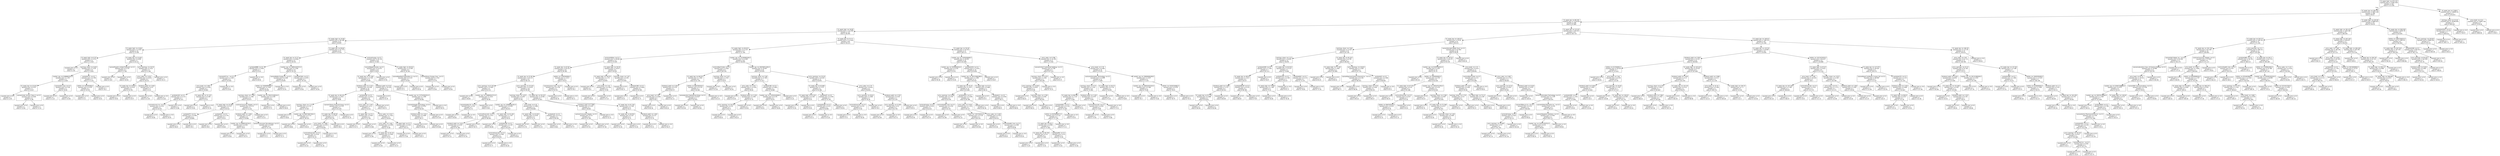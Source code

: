 digraph Tree {
node [shape=box, fontname="helvetica"] ;
edge [fontname="helvetica"] ;
0 [label="52_week_high <= 475.235\nsquared_error = 27081.959\nsamples = 303\nvalue = 111.938"] ;
1 [label="52_week_low <= 169.755\nsquared_error = 5855.169\nsamples = 298\nvalue = 94.07"] ;
0 -> 1 [labeldistance=2.5, labelangle=45, headlabel="True"] ;
2 [label="52_week_low <= 89.195\nsquared_error = 1130.003\nsamples = 248\nvalue = 67.864"] ;
1 -> 2 ;
3 [label="52_week_high <= 34.89\nsquared_error = 312.696\nsamples = 157\nvalue = 46.495"] ;
2 -> 3 ;
4 [label="52_week_high <= 19.46\nsquared_error = 99.188\nsamples = 63\nvalue = 28.997"] ;
3 -> 4 ;
5 [label="52_week_high <= 14.66\nsquared_error = 27.052\nsamples = 16\nvalue = 15.594"] ;
4 -> 5 ;
6 [label="52_week_high <= 6.25\nsquared_error = 13.54\nsamples = 9\nvalue = 11.924"] ;
5 -> 6 ;
7 [label="squared_error = 0.0\nsamples = 1\nvalue = 2.82"] ;
6 -> 7 ;
8 [label="earnings_share <= 0.625\nsquared_error = 3.576\nsamples = 8\nvalue = 13.063"] ;
6 -> 8 ;
9 [label="market_cap <= 6388882432.0\nsquared_error = 1.243\nsamples = 5\nvalue = 11.838"] ;
8 -> 9 ;
10 [label="52_week_low <= 22.632\nsquared_error = 0.253\nsamples = 3\nvalue = 12.637"] ;
9 -> 10 ;
11 [label="squared_error = 0.0\nsamples = 1\nvalue = 11.95"] ;
10 -> 11 ;
12 [label="name=Under Armour Class A <= 0.5\nsquared_error = 0.026\nsamples = 2\nvalue = 12.98"] ;
10 -> 12 ;
13 [label="squared_error = 0.0\nsamples = 1\nvalue = 12.82"] ;
12 -> 13 ;
14 [label="squared_error = 0.0\nsamples = 1\nvalue = 13.14"] ;
12 -> 14 ;
15 [label="name=AES Corp <= 0.5\nsquared_error = 0.336\nsamples = 2\nvalue = 10.64"] ;
9 -> 15 ;
16 [label="squared_error = 0.0\nsamples = 1\nvalue = 11.22"] ;
15 -> 16 ;
17 [label="squared_error = 0.0\nsamples = 1\nvalue = 10.06"] ;
15 -> 17 ;
18 [label="symbol=CTL <= 0.5\nsquared_error = 0.799\nsamples = 3\nvalue = 15.103"] ;
8 -> 18 ;
19 [label="ebitda <= 350595008.0\nsquared_error = 0.297\nsamples = 2\nvalue = 14.555"] ;
18 -> 19 ;
20 [label="squared_error = 0.0\nsamples = 1\nvalue = 15.1"] ;
19 -> 20 ;
21 [label="squared_error = 0.0\nsamples = 1\nvalue = 14.01"] ;
19 -> 21 ;
22 [label="squared_error = 0.0\nsamples = 1\nvalue = 16.2"] ;
18 -> 22 ;
23 [label="52_week_low <= 23.425\nsquared_error = 4.858\nsamples = 7\nvalue = 20.311"] ;
5 -> 23 ;
24 [label="name=People's United Financial <= 0.5\nsquared_error = 0.774\nsamples = 2\nvalue = 17.68"] ;
23 -> 24 ;
25 [label="squared_error = 0.0\nsamples = 1\nvalue = 16.8"] ;
24 -> 25 ;
26 [label="squared_error = 0.0\nsamples = 1\nvalue = 18.56"] ;
24 -> 26 ;
27 [label="price_earnings <= 18.76\nsquared_error = 2.613\nsamples = 5\nvalue = 21.364"] ;
23 -> 27 ;
28 [label="price_sales <= 1.674\nsquared_error = 0.876\nsamples = 4\nvalue = 20.672"] ;
27 -> 28 ;
29 [label="52_week_low <= 24.915\nsquared_error = 0.031\nsamples = 2\nvalue = 19.745"] ;
28 -> 29 ;
30 [label="squared_error = 0.0\nsamples = 1\nvalue = 19.92"] ;
29 -> 30 ;
31 [label="squared_error = 0.0\nsamples = 1\nvalue = 19.57"] ;
29 -> 31 ;
32 [label="dividend_yield <= 2.003\nsquared_error = 0.0\nsamples = 2\nvalue = 21.6"] ;
28 -> 32 ;
33 [label="squared_error = 0.0\nsamples = 1\nvalue = 21.58"] ;
32 -> 33 ;
34 [label="squared_error = -0.0\nsamples = 1\nvalue = 21.62"] ;
32 -> 34 ;
35 [label="squared_error = 0.0\nsamples = 1\nvalue = 24.13"] ;
27 -> 35 ;
36 [label="52_week_low <= 40.64\nsquared_error = 41.773\nsamples = 47\nvalue = 33.559"] ;
4 -> 36 ;
37 [label="52_week_low <= 33.73\nsquared_error = 10.862\nsamples = 21\nvalue = 28.552"] ;
36 -> 37 ;
38 [label="symbol=WMB <= 0.5\nsquared_error = 2.959\nsamples = 7\nvalue = 25.03"] ;
37 -> 38 ;
39 [label="name=HCP Inc. <= 0.5\nsquared_error = 1.029\nsamples = 6\nvalue = 24.442"] ;
38 -> 39 ;
40 [label="price_book <= 2.495\nsquared_error = 0.456\nsamples = 5\nvalue = 24.802"] ;
39 -> 40 ;
41 [label="symbol=LUK <= 0.5\nsquared_error = 0.115\nsamples = 3\nvalue = 24.323"] ;
40 -> 41 ;
42 [label="name=Arconic Inc <= 0.5\nsquared_error = 0.011\nsamples = 2\nvalue = 24.555"] ;
41 -> 42 ;
43 [label="squared_error = 0.0\nsamples = 1\nvalue = 24.66"] ;
42 -> 43 ;
44 [label="squared_error = -0.0\nsamples = 1\nvalue = 24.45"] ;
42 -> 44 ;
45 [label="squared_error = 0.0\nsamples = 1\nvalue = 23.86"] ;
41 -> 45 ;
46 [label="52_week_low <= 31.125\nsquared_error = 0.109\nsamples = 2\nvalue = 25.52"] ;
40 -> 46 ;
47 [label="squared_error = 0.0\nsamples = 1\nvalue = 25.85"] ;
46 -> 47 ;
48 [label="squared_error = -0.0\nsamples = 1\nvalue = 25.19"] ;
46 -> 48 ;
49 [label="squared_error = -0.0\nsamples = 1\nvalue = 22.64"] ;
39 -> 49 ;
50 [label="squared_error = -0.0\nsamples = 1\nvalue = 28.56"] ;
38 -> 50 ;
51 [label="market_cap <= 34893187072.0\nsquared_error = 5.508\nsamples = 14\nvalue = 30.314"] ;
37 -> 51 ;
52 [label="name=Noble Energy Inc <= 0.5\nsquared_error = 3.288\nsamples = 12\nvalue = 29.645"] ;
51 -> 52 ;
53 [label="ebitda <= 2506999936.0\nsquared_error = 1.825\nsamples = 11\nvalue = 30.028"] ;
52 -> 53 ;
54 [label="earnings_share <= 1.505\nsquared_error = 1.081\nsamples = 9\nvalue = 30.477"] ;
53 -> 54 ;
55 [label="52_week_high <= 25.585\nsquared_error = 0.557\nsamples = 4\nvalue = 29.552"] ;
54 -> 55 ;
56 [label="symbol=FTI <= 0.5\nsquared_error = 0.046\nsamples = 2\nvalue = 28.885"] ;
55 -> 56 ;
57 [label="squared_error = 0.0\nsamples = 1\nvalue = 28.67"] ;
56 -> 57 ;
58 [label="squared_error = 0.0\nsamples = 1\nvalue = 29.1"] ;
56 -> 58 ;
59 [label="symbol=FE <= 0.5\nsquared_error = 0.176\nsamples = 2\nvalue = 30.22"] ;
55 -> 59 ;
60 [label="squared_error = 0.0\nsamples = 1\nvalue = 29.8"] ;
59 -> 60 ;
61 [label="squared_error = 0.0\nsamples = 1\nvalue = 30.64"] ;
59 -> 61 ;
62 [label="sector=Consumer Staples <= 0.5\nsquared_error = 0.271\nsamples = 5\nvalue = 31.216"] ;
54 -> 62 ;
63 [label="dividend_yield <= 1.826\nsquared_error = 0.03\nsamples = 4\nvalue = 30.968"] ;
62 -> 63 ;
64 [label="market_cap <= 6689534720.0\nsquared_error = 0.002\nsamples = 2\nvalue = 30.8"] ;
63 -> 64 ;
65 [label="squared_error = 0.0\nsamples = 1\nvalue = 30.85"] ;
64 -> 65 ;
66 [label="squared_error = 0.0\nsamples = 1\nvalue = 30.75"] ;
64 -> 66 ;
67 [label="sector=Consumer Discretionary <= 0.5\nsquared_error = 0.001\nsamples = 2\nvalue = 31.135"] ;
63 -> 67 ;
68 [label="squared_error = 0.0\nsamples = 1\nvalue = 31.1"] ;
67 -> 68 ;
69 [label="squared_error = 0.0\nsamples = 1\nvalue = 31.17"] ;
67 -> 69 ;
70 [label="squared_error = 0.0\nsamples = 1\nvalue = 32.21"] ;
62 -> 70 ;
71 [label="market_cap <= 25615318016.0\nsquared_error = 0.194\nsamples = 2\nvalue = 28.01"] ;
53 -> 71 ;
72 [label="squared_error = 0.0\nsamples = 1\nvalue = 27.57"] ;
71 -> 72 ;
73 [label="squared_error = 0.0\nsamples = 1\nvalue = 28.45"] ;
71 -> 73 ;
74 [label="squared_error = -0.0\nsamples = 1\nvalue = 25.43"] ;
52 -> 74 ;
75 [label="symbol=FOXA <= 0.5\nsquared_error = 0.055\nsamples = 2\nvalue = 34.325"] ;
51 -> 75 ;
76 [label="squared_error = 0.0\nsamples = 1\nvalue = 34.09"] ;
75 -> 76 ;
77 [label="squared_error = 0.0\nsamples = 1\nvalue = 34.56"] ;
75 -> 77 ;
78 [label="sector=Energy <= 0.5\nsquared_error = 30.136\nsamples = 26\nvalue = 37.603"] ;
36 -> 78 ;
79 [label="name=Newell Brands <= 0.5\nsquared_error = 22.075\nsamples = 22\nvalue = 38.92"] ;
78 -> 79 ;
80 [label="52_week_low <= 51.385\nsquared_error = 17.08\nsamples = 21\nvalue = 39.444"] ;
79 -> 80 ;
81 [label="dividend_yield <= 2.232\nsquared_error = 8.104\nsamples = 16\nvalue = 38.041"] ;
80 -> 81 ;
82 [label="52_week_low <= 46.222\nsquared_error = 2.811\nsamples = 8\nvalue = 39.88"] ;
81 -> 82 ;
83 [label="earnings_share <= 1.12\nsquared_error = 0.721\nsamples = 3\nvalue = 37.957"] ;
82 -> 83 ;
84 [label="squared_error = 0.0\nsamples = 1\nvalue = 36.82"] ;
83 -> 84 ;
85 [label="market_cap <= 99473467392.0\nsquared_error = 0.112\nsamples = 2\nvalue = 38.525"] ;
83 -> 85 ;
86 [label="squared_error = 0.0\nsamples = 1\nvalue = 38.86"] ;
85 -> 86 ;
87 [label="squared_error = 0.0\nsamples = 1\nvalue = 38.19"] ;
85 -> 87 ;
88 [label="name=Citizens Financial Group <= 0.5\nsquared_error = 0.514\nsamples = 5\nvalue = 41.034"] ;
82 -> 88 ;
89 [label="52_week_low <= 48.58\nsquared_error = 0.224\nsamples = 4\nvalue = 40.745"] ;
88 -> 89 ;
90 [label="price_book <= 7.865\nsquared_error = 0.053\nsamples = 3\nvalue = 40.993"] ;
89 -> 90 ;
91 [label="sector=Financials <= 0.5\nsquared_error = 0.014\nsamples = 2\nvalue = 41.14"] ;
90 -> 91 ;
92 [label="squared_error = 0.0\nsamples = 1\nvalue = 41.02"] ;
91 -> 92 ;
93 [label="squared_error = 0.0\nsamples = 1\nvalue = 41.26"] ;
91 -> 93 ;
94 [label="squared_error = -0.0\nsamples = 1\nvalue = 40.7"] ;
90 -> 94 ;
95 [label="squared_error = 0.0\nsamples = 1\nvalue = 40.0"] ;
89 -> 95 ;
96 [label="squared_error = 0.0\nsamples = 1\nvalue = 42.19"] ;
88 -> 96 ;
97 [label="symbol=GM <= 0.5\nsquared_error = 6.631\nsamples = 8\nvalue = 36.201"] ;
81 -> 97 ;
98 [label="price_sales <= 1.243\nsquared_error = 4.2\nsamples = 7\nvalue = 35.551"] ;
97 -> 98 ;
99 [label="52_week_high <= 27.1\nsquared_error = 0.007\nsamples = 2\nvalue = 32.795"] ;
98 -> 99 ;
100 [label="squared_error = 0.0\nsamples = 1\nvalue = 32.71"] ;
99 -> 100 ;
101 [label="squared_error = 0.0\nsamples = 1\nvalue = 32.88"] ;
99 -> 101 ;
102 [label="price_sales <= 2.417\nsquared_error = 1.622\nsamples = 5\nvalue = 36.654"] ;
98 -> 102 ;
103 [label="price_sales <= 1.401\nsquared_error = 0.046\nsamples = 3\nvalue = 35.68"] ;
102 -> 103 ;
104 [label="squared_error = 0.0\nsamples = 1\nvalue = 35.98"] ;
103 -> 104 ;
105 [label="52_week_low <= 42.19\nsquared_error = 0.002\nsamples = 2\nvalue = 35.53"] ;
103 -> 105 ;
106 [label="squared_error = 0.0\nsamples = 1\nvalue = 35.49"] ;
105 -> 106 ;
107 [label="squared_error = 0.0\nsamples = 1\nvalue = 35.57"] ;
105 -> 107 ;
108 [label="52_week_high <= 27.7\nsquared_error = 0.429\nsamples = 2\nvalue = 38.115"] ;
102 -> 108 ;
109 [label="squared_error = 0.0\nsamples = 1\nvalue = 37.46"] ;
108 -> 109 ;
110 [label="squared_error = 0.0\nsamples = 1\nvalue = 38.77"] ;
108 -> 110 ;
111 [label="squared_error = 0.0\nsamples = 1\nvalue = 40.75"] ;
97 -> 111 ;
112 [label="dividend_yield <= 0.54\nsquared_error = 19.339\nsamples = 5\nvalue = 43.934"] ;
80 -> 112 ;
113 [label="squared_error = 0.0\nsamples = 1\nvalue = 35.34"] ;
112 -> 113 ;
114 [label="market_cap <= 15752036352.0\nsquared_error = 1.094\nsamples = 4\nvalue = 46.082"] ;
112 -> 114 ;
115 [label="name=Seagate Technology <= 0.5\nsquared_error = 0.414\nsamples = 3\nvalue = 46.593"] ;
114 -> 115 ;
116 [label="dividend_yield <= 1.911\nsquared_error = 0.084\nsamples = 2\nvalue = 46.17"] ;
115 -> 116 ;
117 [label="squared_error = 0.0\nsamples = 1\nvalue = 46.46"] ;
116 -> 117 ;
118 [label="squared_error = 0.0\nsamples = 1\nvalue = 45.88"] ;
116 -> 118 ;
119 [label="squared_error = 0.0\nsamples = 1\nvalue = 47.44"] ;
115 -> 119 ;
120 [label="squared_error = -0.0\nsamples = 1\nvalue = 44.55"] ;
114 -> 120 ;
121 [label="squared_error = 0.0\nsamples = 1\nvalue = 27.91"] ;
79 -> 121 ;
122 [label="52_week_high <= 28.412\nsquared_error = 12.549\nsamples = 4\nvalue = 30.365"] ;
78 -> 122 ;
123 [label="name=Newfield Exploration Co <= 0.5\nsquared_error = 0.314\nsamples = 2\nvalue = 26.94"] ;
122 -> 123 ;
124 [label="squared_error = 0.0\nsamples = 1\nvalue = 27.5"] ;
123 -> 124 ;
125 [label="squared_error = 0.0\nsamples = 1\nvalue = 26.38"] ;
123 -> 125 ;
126 [label="name=Devon Energy Corp. <= 0.5\nsquared_error = 1.322\nsamples = 2\nvalue = 33.79"] ;
122 -> 126 ;
127 [label="squared_error = 0.0\nsamples = 1\nvalue = 32.64"] ;
126 -> 127 ;
128 [label="squared_error = 0.0\nsamples = 1\nvalue = 34.94"] ;
126 -> 128 ;
129 [label="52_week_low <= 72.73\nsquared_error = 113.042\nsamples = 94\nvalue = 58.223"] ;
3 -> 129 ;
130 [label="52_week_high <= 44.615\nsquared_error = 51.223\nsamples = 57\nvalue = 51.764"] ;
129 -> 130 ;
131 [label="sector=Utilities <= 0.5\nsquared_error = 39.064\nsamples = 31\nvalue = 47.659"] ;
130 -> 131 ;
132 [label="52_week_low <= 67.82\nsquared_error = 29.532\nsamples = 25\nvalue = 49.382"] ;
131 -> 132 ;
133 [label="52_week_low <= 52.46\nsquared_error = 20.123\nsamples = 22\nvalue = 48.132"] ;
132 -> 133 ;
134 [label="price_earnings <= 6.335\nsquared_error = 15.847\nsamples = 4\nvalue = 42.572"] ;
133 -> 134 ;
135 [label="squared_error = 0.0\nsamples = 1\nvalue = 48.85"] ;
134 -> 135 ;
136 [label="market_cap <= 14880563712.0\nsquared_error = 3.615\nsamples = 3\nvalue = 40.48"] ;
134 -> 136 ;
137 [label="name=Sealed Air <= 0.5\nsquared_error = 0.81\nsamples = 2\nvalue = 41.72"] ;
136 -> 137 ;
138 [label="squared_error = 0.0\nsamples = 1\nvalue = 40.82"] ;
137 -> 138 ;
139 [label="squared_error = -0.0\nsamples = 1\nvalue = 42.62"] ;
137 -> 139 ;
140 [label="squared_error = 0.0\nsamples = 1\nvalue = 38.0"] ;
136 -> 140 ;
141 [label="price_earnings <= 19.355\nsquared_error = 12.679\nsamples = 18\nvalue = 49.367"] ;
133 -> 141 ;
142 [label="earnings_share <= 3.075\nsquared_error = 6.857\nsamples = 11\nvalue = 47.69"] ;
141 -> 142 ;
143 [label="market_cap <= 12068936192.0\nsquared_error = 4.945\nsamples = 7\nvalue = 46.457"] ;
142 -> 143 ;
144 [label="sector=Financials <= 0.5\nsquared_error = 2.473\nsamples = 3\nvalue = 48.493"] ;
143 -> 144 ;
145 [label="dividend_yield <= 3.012\nsquared_error = 0.024\nsamples = 2\nvalue = 47.385"] ;
144 -> 145 ;
146 [label="squared_error = 0.0\nsamples = 1\nvalue = 47.23"] ;
145 -> 146 ;
147 [label="squared_error = 0.0\nsamples = 1\nvalue = 47.54"] ;
145 -> 147 ;
148 [label="squared_error = -0.0\nsamples = 1\nvalue = 50.71"] ;
144 -> 148 ;
149 [label="52_week_high <= 41.245\nsquared_error = 1.357\nsamples = 4\nvalue = 44.93"] ;
143 -> 149 ;
150 [label="squared_error = 0.0\nsamples = 1\nvalue = 46.84"] ;
149 -> 150 ;
151 [label="symbol=CPB <= 0.5\nsquared_error = 0.187\nsamples = 3\nvalue = 44.293"] ;
149 -> 151 ;
152 [label="sector=Financials <= 0.5\nsquared_error = 0.065\nsamples = 2\nvalue = 44.025"] ;
151 -> 152 ;
153 [label="squared_error = 0.0\nsamples = 1\nvalue = 43.77"] ;
152 -> 153 ;
154 [label="squared_error = -0.0\nsamples = 1\nvalue = 44.28"] ;
152 -> 154 ;
155 [label="squared_error = 0.0\nsamples = 1\nvalue = 44.83"] ;
151 -> 155 ;
156 [label="price_book <= 4.35\nsquared_error = 2.889\nsamples = 4\nvalue = 49.848"] ;
142 -> 156 ;
157 [label="52_week_high <= 41.935\nsquared_error = 0.078\nsamples = 2\nvalue = 51.51"] ;
156 -> 157 ;
158 [label="squared_error = 0.0\nsamples = 1\nvalue = 51.79"] ;
157 -> 158 ;
159 [label="squared_error = 0.0\nsamples = 1\nvalue = 51.23"] ;
157 -> 159 ;
160 [label="symbol=LB <= 0.5\nsquared_error = 0.172\nsamples = 2\nvalue = 48.185"] ;
156 -> 160 ;
161 [label="squared_error = 0.0\nsamples = 1\nvalue = 48.6"] ;
160 -> 161 ;
162 [label="squared_error = -0.0\nsamples = 1\nvalue = 47.77"] ;
160 -> 162 ;
163 [label="52_week_low <= 59.225\nsquared_error = 10.461\nsamples = 7\nvalue = 52.003"] ;
141 -> 163 ;
164 [label="dividend_yield <= 2.308\nsquared_error = 5.025\nsamples = 3\nvalue = 48.98"] ;
163 -> 164 ;
165 [label="sector=Consumer Staples <= 0.5\nsquared_error = 0.0\nsamples = 2\nvalue = 47.395"] ;
164 -> 165 ;
166 [label="squared_error = 0.0\nsamples = 1\nvalue = 47.41"] ;
165 -> 166 ;
167 [label="squared_error = 0.0\nsamples = 1\nvalue = 47.38"] ;
165 -> 167 ;
168 [label="squared_error = -0.0\nsamples = 1\nvalue = 52.15"] ;
164 -> 168 ;
169 [label="52_week_low <= 61.702\nsquared_error = 2.546\nsamples = 4\nvalue = 54.27"] ;
163 -> 169 ;
170 [label="52_week_low <= 60.952\nsquared_error = 0.24\nsamples = 2\nvalue = 52.75"] ;
169 -> 170 ;
171 [label="squared_error = 0.0\nsamples = 1\nvalue = 52.26"] ;
170 -> 171 ;
172 [label="squared_error = 0.0\nsamples = 1\nvalue = 53.24"] ;
170 -> 172 ;
173 [label="dividend_yield <= 1.691\nsquared_error = 0.23\nsamples = 2\nvalue = 55.79"] ;
169 -> 173 ;
174 [label="squared_error = 0.0\nsamples = 1\nvalue = 55.31"] ;
173 -> 174 ;
175 [label="squared_error = -0.0\nsamples = 1\nvalue = 56.27"] ;
173 -> 175 ;
176 [label="ebitda <= 2700500096.0\nsquared_error = 3.013\nsamples = 3\nvalue = 58.55"] ;
132 -> 176 ;
177 [label="name=Lennar Corp. <= 0.5\nsquared_error = 0.378\nsamples = 2\nvalue = 59.725"] ;
176 -> 177 ;
178 [label="squared_error = 0.0\nsamples = 1\nvalue = 60.34"] ;
177 -> 178 ;
179 [label="squared_error = -0.0\nsamples = 1\nvalue = 59.11"] ;
177 -> 179 ;
180 [label="squared_error = 0.0\nsamples = 1\nvalue = 56.2"] ;
176 -> 180 ;
181 [label="52_week_high <= 39.76\nsquared_error = 14.873\nsamples = 6\nvalue = 40.48"] ;
131 -> 181 ;
182 [label="52_week_high <= 36.075\nsquared_error = 1.172\nsamples = 3\nvalue = 36.993"] ;
181 -> 182 ;
183 [label="squared_error = 0.0\nsamples = 1\nvalue = 35.6"] ;
182 -> 183 ;
184 [label="price_book <= 1.61\nsquared_error = 0.302\nsamples = 2\nvalue = 37.69"] ;
182 -> 184 ;
185 [label="squared_error = 0.0\nsamples = 1\nvalue = 38.24"] ;
184 -> 185 ;
186 [label="squared_error = 0.0\nsamples = 1\nvalue = 37.14"] ;
184 -> 186 ;
187 [label="earnings_share <= 1.87\nsquared_error = 4.261\nsamples = 3\nvalue = 43.967"] ;
181 -> 187 ;
188 [label="squared_error = 0.0\nsamples = 1\nvalue = 46.73"] ;
187 -> 188 ;
189 [label="symbol=CMS <= 0.5\nsquared_error = 0.664\nsamples = 2\nvalue = 42.585"] ;
187 -> 189 ;
190 [label="squared_error = 0.0\nsamples = 1\nvalue = 43.4"] ;
189 -> 190 ;
191 [label="squared_error = 0.0\nsamples = 1\nvalue = 41.77"] ;
189 -> 191 ;
192 [label="market_cap <= 12239580160.0\nsquared_error = 21.669\nsamples = 26\nvalue = 56.659"] ;
130 -> 192 ;
193 [label="sector=Real Estate <= 0.5\nsquared_error = 5.826\nsamples = 8\nvalue = 60.539"] ;
192 -> 193 ;
194 [label="52_week_low <= 68.975\nsquared_error = 1.464\nsamples = 6\nvalue = 61.728"] ;
193 -> 194 ;
195 [label="dividend_yield <= 2.293\nsquared_error = 0.155\nsamples = 3\nvalue = 60.577"] ;
194 -> 195 ;
196 [label="price_book <= 5.95\nsquared_error = 0.004\nsamples = 2\nvalue = 60.3"] ;
195 -> 196 ;
197 [label="squared_error = 0.0\nsamples = 1\nvalue = 60.36"] ;
196 -> 197 ;
198 [label="squared_error = 0.0\nsamples = 1\nvalue = 60.24"] ;
196 -> 198 ;
199 [label="squared_error = 0.0\nsamples = 1\nvalue = 61.13"] ;
195 -> 199 ;
200 [label="ebitda <= 964258528.0\nsquared_error = 0.119\nsamples = 3\nvalue = 62.88"] ;
194 -> 200 ;
201 [label="name=Jacobs Engineering Group <= 0.5\nsquared_error = 0.027\nsamples = 2\nvalue = 62.655"] ;
200 -> 201 ;
202 [label="squared_error = 0.0\nsamples = 1\nvalue = 62.49"] ;
201 -> 202 ;
203 [label="squared_error = 0.0\nsamples = 1\nvalue = 62.82"] ;
201 -> 203 ;
204 [label="squared_error = -0.0\nsamples = 1\nvalue = 63.33"] ;
200 -> 204 ;
205 [label="earnings_share <= 2.43\nsquared_error = 1.932\nsamples = 2\nvalue = 56.97"] ;
193 -> 205 ;
206 [label="squared_error = 0.0\nsamples = 1\nvalue = 55.58"] ;
205 -> 206 ;
207 [label="squared_error = 0.0\nsamples = 1\nvalue = 58.36"] ;
205 -> 207 ;
208 [label="market_cap <= 20678451200.0\nsquared_error = 19.047\nsamples = 18\nvalue = 54.934"] ;
192 -> 208 ;
209 [label="earnings_share <= 1.96\nsquared_error = 17.394\nsamples = 7\nvalue = 51.917"] ;
208 -> 209 ;
210 [label="price_sales <= 1.323\nsquared_error = 15.205\nsamples = 4\nvalue = 49.69"] ;
209 -> 210 ;
211 [label="squared_error = 0.0\nsamples = 1\nvalue = 55.54"] ;
210 -> 211 ;
212 [label="dividend_yield <= 5.239\nsquared_error = 5.063\nsamples = 3\nvalue = 47.74"] ;
210 -> 212 ;
213 [label="price_earnings <= 34.575\nsquared_error = 0.01\nsamples = 2\nvalue = 46.15"] ;
212 -> 213 ;
214 [label="squared_error = 0.0\nsamples = 1\nvalue = 46.05"] ;
213 -> 214 ;
215 [label="squared_error = 0.0\nsamples = 1\nvalue = 46.25"] ;
213 -> 215 ;
216 [label="squared_error = 0.0\nsamples = 1\nvalue = 50.92"] ;
212 -> 216 ;
217 [label="symbol=CBS <= 0.5\nsquared_error = 4.881\nsamples = 3\nvalue = 54.887"] ;
209 -> 217 ;
218 [label="market_cap <= 13291010048.0\nsquared_error = 0.176\nsamples = 2\nvalue = 56.43"] ;
217 -> 218 ;
219 [label="squared_error = 0.0\nsamples = 1\nvalue = 56.01"] ;
218 -> 219 ;
220 [label="squared_error = 0.0\nsamples = 1\nvalue = 56.85"] ;
218 -> 220 ;
221 [label="squared_error = 0.0\nsamples = 1\nvalue = 51.8"] ;
217 -> 221 ;
222 [label="price_earnings <= 19.18\nsquared_error = 10.618\nsamples = 11\nvalue = 56.855"] ;
208 -> 222 ;
223 [label="52_week_low <= 62.895\nsquared_error = 1.573\nsamples = 5\nvalue = 54.396"] ;
222 -> 223 ;
224 [label="52_week_high <= 47.222\nsquared_error = 0.102\nsamples = 2\nvalue = 52.97"] ;
223 -> 224 ;
225 [label="squared_error = 0.0\nsamples = 1\nvalue = 53.29"] ;
224 -> 225 ;
226 [label="squared_error = 0.0\nsamples = 1\nvalue = 52.65"] ;
224 -> 226 ;
227 [label="symbol=IP <= 0.5\nsquared_error = 0.294\nsamples = 3\nvalue = 55.347"] ;
223 -> 227 ;
228 [label="symbol=EQR <= 0.5\nsquared_error = 0.07\nsamples = 2\nvalue = 54.995"] ;
227 -> 228 ;
229 [label="squared_error = 0.0\nsamples = 1\nvalue = 54.73"] ;
228 -> 229 ;
230 [label="squared_error = -0.0\nsamples = 1\nvalue = 55.26"] ;
228 -> 230 ;
231 [label="squared_error = 0.0\nsamples = 1\nvalue = 56.05"] ;
227 -> 231 ;
232 [label="price_sales <= 2.75\nsquared_error = 8.921\nsamples = 6\nvalue = 58.903"] ;
222 -> 232 ;
233 [label="price_earnings <= 28.61\nsquared_error = 2.606\nsamples = 3\nvalue = 56.56"] ;
232 -> 233 ;
234 [label="sector=Financials <= 0.5\nsquared_error = 0.41\nsamples = 2\nvalue = 57.64"] ;
233 -> 234 ;
235 [label="squared_error = 0.0\nsamples = 1\nvalue = 57.0"] ;
234 -> 235 ;
236 [label="squared_error = -0.0\nsamples = 1\nvalue = 58.28"] ;
234 -> 236 ;
237 [label="squared_error = 0.0\nsamples = 1\nvalue = 54.4"] ;
233 -> 237 ;
238 [label="dividend_yield <= 2.743\nsquared_error = 4.254\nsamples = 3\nvalue = 61.247"] ;
232 -> 238 ;
239 [label="price_earnings <= 23.48\nsquared_error = 0.0\nsamples = 2\nvalue = 62.705"] ;
238 -> 239 ;
240 [label="squared_error = 0.0\nsamples = 1\nvalue = 62.69"] ;
239 -> 240 ;
241 [label="squared_error = -0.0\nsamples = 1\nvalue = 62.72"] ;
239 -> 241 ;
242 [label="squared_error = 0.0\nsamples = 1\nvalue = 58.33"] ;
238 -> 242 ;
243 [label="52_week_low <= 78.38\nsquared_error = 45.032\nsamples = 37\nvalue = 68.172"] ;
129 -> 243 ;
244 [label="market_cap <= 7205928448.0\nsquared_error = 26.855\nsamples = 16\nvalue = 62.409"] ;
243 -> 244 ;
245 [label="market_cap <= 5050444416.0\nsquared_error = 9.181\nsamples = 2\nvalue = 52.41"] ;
244 -> 245 ;
246 [label="squared_error = 0.0\nsamples = 1\nvalue = 49.38"] ;
245 -> 246 ;
247 [label="squared_error = 0.0\nsamples = 1\nvalue = 55.44"] ;
245 -> 247 ;
248 [label="symbol=HCN <= 0.5\nsquared_error = 13.055\nsamples = 14\nvalue = 63.838"] ;
244 -> 248 ;
249 [label="market_cap <= 36537484288.0\nsquared_error = 7.096\nsamples = 13\nvalue = 64.543"] ;
248 -> 249 ;
250 [label="52_week_low <= 74.35\nsquared_error = 3.973\nsamples = 10\nvalue = 63.464"] ;
249 -> 250 ;
251 [label="price_earnings <= 23.68\nsquared_error = 0.355\nsamples = 4\nvalue = 62.078"] ;
250 -> 251 ;
252 [label="sector=Energy <= 0.5\nsquared_error = 0.031\nsamples = 2\nvalue = 62.615"] ;
251 -> 252 ;
253 [label="squared_error = 0.0\nsamples = 1\nvalue = 62.44"] ;
252 -> 253 ;
254 [label="squared_error = 0.0\nsamples = 1\nvalue = 62.79"] ;
252 -> 254 ;
255 [label="sector=Health Care <= 0.5\nsquared_error = 0.102\nsamples = 2\nvalue = 61.54"] ;
251 -> 255 ;
256 [label="squared_error = 0.0\nsamples = 1\nvalue = 61.86"] ;
255 -> 256 ;
257 [label="squared_error = 0.0\nsamples = 1\nvalue = 61.22"] ;
255 -> 257 ;
258 [label="symbol=PFG <= 0.5\nsquared_error = 4.249\nsamples = 6\nvalue = 64.388"] ;
250 -> 258 ;
259 [label="price_sales <= 2.634\nsquared_error = 1.243\nsamples = 5\nvalue = 65.19"] ;
258 -> 259 ;
260 [label="ebitda <= 1345350016.0\nsquared_error = 0.119\nsamples = 2\nvalue = 66.325"] ;
259 -> 260 ;
261 [label="squared_error = 0.0\nsamples = 1\nvalue = 66.67"] ;
260 -> 261 ;
262 [label="squared_error = -0.0\nsamples = 1\nvalue = 65.98"] ;
260 -> 262 ;
263 [label="price_sales <= 3.244\nsquared_error = 0.56\nsamples = 3\nvalue = 64.433"] ;
259 -> 263 ;
264 [label="squared_error = 0.0\nsamples = 1\nvalue = 63.38"] ;
263 -> 264 ;
265 [label="sector=Health Care <= 0.5\nsquared_error = 0.008\nsamples = 2\nvalue = 64.96"] ;
263 -> 265 ;
266 [label="squared_error = 0.0\nsamples = 1\nvalue = 64.87"] ;
265 -> 266 ;
267 [label="squared_error = -0.0\nsamples = 1\nvalue = 65.05"] ;
265 -> 267 ;
268 [label="squared_error = 0.0\nsamples = 1\nvalue = 60.38"] ;
258 -> 268 ;
269 [label="52_week_high <= 57.0\nsquared_error = 0.688\nsamples = 3\nvalue = 68.14"] ;
249 -> 269 ;
270 [label="squared_error = 0.0\nsamples = 1\nvalue = 67.0"] ;
269 -> 270 ;
271 [label="symbol=CL <= 0.5\nsquared_error = 0.058\nsamples = 2\nvalue = 68.71"] ;
269 -> 271 ;
272 [label="squared_error = 0.0\nsamples = 1\nvalue = 68.47"] ;
271 -> 272 ;
273 [label="squared_error = -0.0\nsamples = 1\nvalue = 68.95"] ;
271 -> 273 ;
274 [label="squared_error = 0.0\nsamples = 1\nvalue = 54.67"] ;
248 -> 274 ;
275 [label="price_sales <= 0.786\nsquared_error = 14.305\nsamples = 21\nvalue = 72.562"] ;
243 -> 275 ;
276 [label="name=United Continental Holdings <= 0.5\nsquared_error = 5.86\nsamples = 5\nvalue = 67.512"] ;
275 -> 276 ;
277 [label="earnings_share <= 4.475\nsquared_error = 1.963\nsamples = 4\nvalue = 68.548"] ;
276 -> 277 ;
278 [label="price_earnings <= 12.835\nsquared_error = 0.835\nsamples = 3\nvalue = 67.88"] ;
277 -> 278 ;
279 [label="squared_error = 0.0\nsamples = 1\nvalue = 66.63"] ;
278 -> 279 ;
280 [label="earnings_share <= 3.795\nsquared_error = 0.081\nsamples = 2\nvalue = 68.505"] ;
278 -> 280 ;
281 [label="squared_error = 0.0\nsamples = 1\nvalue = 68.22"] ;
280 -> 281 ;
282 [label="squared_error = 0.0\nsamples = 1\nvalue = 68.79"] ;
280 -> 282 ;
283 [label="squared_error = -0.0\nsamples = 1\nvalue = 70.55"] ;
277 -> 283 ;
284 [label="squared_error = -0.0\nsamples = 1\nvalue = 63.37"] ;
276 -> 284 ;
285 [label="price_book <= 5.79\nsquared_error = 6.482\nsamples = 16\nvalue = 74.141"] ;
275 -> 285 ;
286 [label="sector=Information Technology <= 0.5\nsquared_error = 3.038\nsamples = 12\nvalue = 73.069"] ;
285 -> 286 ;
287 [label="earnings_share <= 4.75\nsquared_error = 1.435\nsamples = 10\nvalue = 72.482"] ;
286 -> 287 ;
288 [label="52_week_low <= 88.545\nsquared_error = 1.114\nsamples = 7\nvalue = 71.961"] ;
287 -> 288 ;
289 [label="symbol=SRCL <= 0.5\nsquared_error = 0.316\nsamples = 6\nvalue = 71.587"] ;
288 -> 289 ;
290 [label="ebitda <= 4678646912.0\nsquared_error = 0.122\nsamples = 5\nvalue = 71.794"] ;
289 -> 290 ;
291 [label="52_week_low <= 82.6\nsquared_error = 0.006\nsamples = 4\nvalue = 71.965"] ;
290 -> 291 ;
292 [label="52_week_low <= 80.705\nsquared_error = 0.0\nsamples = 2\nvalue = 71.89"] ;
291 -> 292 ;
293 [label="squared_error = 0.0\nsamples = 1\nvalue = 71.87"] ;
292 -> 293 ;
294 [label="squared_error = 0.0\nsamples = 1\nvalue = 71.91"] ;
292 -> 294 ;
295 [label="symbol=PKI <= 0.5\nsquared_error = 0.0\nsamples = 2\nvalue = 72.04"] ;
291 -> 295 ;
296 [label="squared_error = 0.0\nsamples = 1\nvalue = 72.02"] ;
295 -> 296 ;
297 [label="squared_error = 0.0\nsamples = 1\nvalue = 72.06"] ;
295 -> 297 ;
298 [label="squared_error = -0.0\nsamples = 1\nvalue = 71.11"] ;
290 -> 298 ;
299 [label="squared_error = -0.0\nsamples = 1\nvalue = 70.55"] ;
289 -> 299 ;
300 [label="squared_error = 0.0\nsamples = 1\nvalue = 74.21"] ;
288 -> 300 ;
301 [label="dividend_yield <= 3.105\nsquared_error = 0.075\nsamples = 3\nvalue = 73.697"] ;
287 -> 301 ;
302 [label="sector=Financials <= 0.5\nsquared_error = 0.001\nsamples = 2\nvalue = 73.89"] ;
301 -> 302 ;
303 [label="squared_error = 0.0\nsamples = 1\nvalue = 73.92"] ;
302 -> 303 ;
304 [label="squared_error = 0.0\nsamples = 1\nvalue = 73.86"] ;
302 -> 304 ;
305 [label="squared_error = -0.0\nsamples = 1\nvalue = 73.31"] ;
301 -> 305 ;
306 [label="52_week_high <= 58.72\nsquared_error = 0.714\nsamples = 2\nvalue = 76.005"] ;
286 -> 306 ;
307 [label="squared_error = 0.0\nsamples = 1\nvalue = 75.16"] ;
306 -> 307 ;
308 [label="squared_error = -0.0\nsamples = 1\nvalue = 76.85"] ;
306 -> 308 ;
309 [label="market_cap <= 30800606208.0\nsquared_error = 3.037\nsamples = 4\nvalue = 77.355"] ;
285 -> 309 ;
310 [label="market_cap <= 28403435520.0\nsquared_error = 0.384\nsamples = 2\nvalue = 75.68"] ;
309 -> 310 ;
311 [label="squared_error = 0.0\nsamples = 1\nvalue = 76.3"] ;
310 -> 311 ;
312 [label="squared_error = -0.0\nsamples = 1\nvalue = 75.06"] ;
310 -> 312 ;
313 [label="ebitda <= 2430220480.0\nsquared_error = 0.078\nsamples = 2\nvalue = 79.03"] ;
309 -> 313 ;
314 [label="squared_error = 0.0\nsamples = 1\nvalue = 78.75"] ;
313 -> 314 ;
315 [label="squared_error = 0.0\nsamples = 1\nvalue = 79.31"] ;
313 -> 315 ;
316 [label="52_week_low <= 121.83\nsquared_error = 393.021\nsamples = 91\nvalue = 104.732"] ;
2 -> 316 ;
317 [label="52_week_low <= 100.03\nsquared_error = 79.58\nsamples = 47\nvalue = 89.253"] ;
316 -> 317 ;
318 [label="earnings_share <= 3.64\nsquared_error = 27.027\nsamples = 19\nvalue = 81.536"] ;
317 -> 318 ;
319 [label="earnings_share <= 2.37\nsquared_error = 18.487\nsamples = 12\nvalue = 78.878"] ;
318 -> 319 ;
320 [label="symbol=XOM <= 0.5\nsquared_error = 7.505\nsamples = 7\nvalue = 81.213"] ;
319 -> 320 ;
321 [label="52_week_low <= 98.54\nsquared_error = 3.613\nsamples = 6\nvalue = 82.07"] ;
320 -> 321 ;
322 [label="dividend_yield <= 2.249\nsquared_error = 3.172\nsamples = 4\nvalue = 82.912"] ;
321 -> 322 ;
323 [label="52_week_low <= 97.155\nsquared_error = 0.688\nsamples = 3\nvalue = 83.853"] ;
322 -> 323 ;
324 [label="squared_error = 0.0\nsamples = 2\nvalue = 84.44"] ;
323 -> 324 ;
325 [label="squared_error = 0.0\nsamples = 1\nvalue = 82.68"] ;
323 -> 325 ;
326 [label="squared_error = 0.0\nsamples = 1\nvalue = 80.09"] ;
322 -> 326 ;
327 [label="symbol=MCHP <= 0.5\nsquared_error = 0.235\nsamples = 2\nvalue = 80.385"] ;
321 -> 327 ;
328 [label="squared_error = 0.0\nsamples = 1\nvalue = 80.87"] ;
327 -> 328 ;
329 [label="squared_error = 0.0\nsamples = 1\nvalue = 79.9"] ;
327 -> 329 ;
330 [label="squared_error = 0.0\nsamples = 1\nvalue = 76.07"] ;
320 -> 330 ;
331 [label="52_week_low <= 92.933\nsquared_error = 15.537\nsamples = 5\nvalue = 75.608"] ;
319 -> 331 ;
332 [label="symbol=TSS <= 0.5\nsquared_error = 4.364\nsamples = 3\nvalue = 78.537"] ;
331 -> 332 ;
333 [label="52_week_high <= 73.665\nsquared_error = 1.346\nsamples = 2\nvalue = 77.22"] ;
332 -> 333 ;
334 [label="squared_error = 0.0\nsamples = 1\nvalue = 76.06"] ;
333 -> 334 ;
335 [label="squared_error = 0.0\nsamples = 1\nvalue = 78.38"] ;
333 -> 335 ;
336 [label="squared_error = -0.0\nsamples = 1\nvalue = 81.17"] ;
332 -> 336 ;
337 [label="symbol=KHC <= 0.5\nsquared_error = 0.133\nsamples = 2\nvalue = 71.215"] ;
331 -> 337 ;
338 [label="squared_error = 0.0\nsamples = 1\nvalue = 70.85"] ;
337 -> 338 ;
339 [label="squared_error = -0.0\nsamples = 1\nvalue = 71.58"] ;
337 -> 339 ;
340 [label="52_week_low <= 95.253\nsquared_error = 8.785\nsamples = 7\nvalue = 86.093"] ;
318 -> 340 ;
341 [label="52_week_high <= 71.165\nsquared_error = 1.863\nsamples = 2\nvalue = 81.885"] ;
340 -> 341 ;
342 [label="squared_error = 0.0\nsamples = 1\nvalue = 83.25"] ;
341 -> 342 ;
343 [label="squared_error = 0.0\nsamples = 1\nvalue = 80.52"] ;
341 -> 343 ;
344 [label="price_earnings <= 18.815\nsquared_error = 1.638\nsamples = 5\nvalue = 87.776"] ;
340 -> 344 ;
345 [label="name=Raymond James Financial Inc. <= 0.5\nsquared_error = 0.126\nsamples = 2\nvalue = 86.415"] ;
344 -> 345 ;
346 [label="squared_error = 0.0\nsamples = 1\nvalue = 86.77"] ;
345 -> 346 ;
347 [label="squared_error = 0.0\nsamples = 1\nvalue = 86.06"] ;
345 -> 347 ;
348 [label="symbol=IR <= 0.5\nsquared_error = 0.588\nsamples = 3\nvalue = 88.683"] ;
344 -> 348 ;
349 [label="earnings_share <= 4.59\nsquared_error = 0.002\nsamples = 2\nvalue = 89.225"] ;
348 -> 349 ;
350 [label="squared_error = 0.0\nsamples = 1\nvalue = 89.18"] ;
349 -> 350 ;
351 [label="squared_error = 0.0\nsamples = 1\nvalue = 89.27"] ;
349 -> 351 ;
352 [label="squared_error = -0.0\nsamples = 1\nvalue = 87.6"] ;
348 -> 352 ;
353 [label="name=Vornado Realty Trust <= 0.5\nsquared_error = 47.402\nsamples = 28\nvalue = 94.49"] ;
317 -> 353 ;
354 [label="52_week_low <= 107.61\nsquared_error = 18.375\nsamples = 27\nvalue = 95.539"] ;
353 -> 354 ;
355 [label="market_cap <= 8199794432.0\nsquared_error = 4.89\nsamples = 10\nvalue = 91.35"] ;
354 -> 355 ;
356 [label="squared_error = 0.0\nsamples = 1\nvalue = 85.16"] ;
355 -> 356 ;
357 [label="ebitda <= 1004400000.0\nsquared_error = 0.703\nsamples = 9\nvalue = 92.038"] ;
355 -> 357 ;
358 [label="52_week_high <= 67.555\nsquared_error = 0.25\nsamples = 4\nvalue = 91.288"] ;
357 -> 358 ;
359 [label="squared_error = 0.0\nsamples = 1\nvalue = 90.47"] ;
358 -> 359 ;
360 [label="sector=Financials <= 0.5\nsquared_error = 0.037\nsamples = 3\nvalue = 91.56"] ;
358 -> 360 ;
361 [label="ebitda <= 994742016.0\nsquared_error = 0.012\nsamples = 2\nvalue = 91.44"] ;
360 -> 361 ;
362 [label="squared_error = 0.0\nsamples = 1\nvalue = 91.55"] ;
361 -> 362 ;
363 [label="squared_error = 0.0\nsamples = 1\nvalue = 91.33"] ;
361 -> 363 ;
364 [label="squared_error = 0.0\nsamples = 1\nvalue = 91.8"] ;
360 -> 364 ;
365 [label="market_cap <= 14910753792.0\nsquared_error = 0.255\nsamples = 5\nvalue = 92.638"] ;
357 -> 365 ;
366 [label="squared_error = 0.0\nsamples = 1\nvalue = 93.57"] ;
365 -> 366 ;
367 [label="earnings_share <= 2.585\nsquared_error = 0.047\nsamples = 4\nvalue = 92.405"] ;
365 -> 367 ;
368 [label="squared_error = 0.0\nsamples = 1\nvalue = 92.74"] ;
367 -> 368 ;
369 [label="52_week_high <= 75.368\nsquared_error = 0.013\nsamples = 3\nvalue = 92.293"] ;
367 -> 369 ;
370 [label="squared_error = 0.0\nsamples = 1\nvalue = 92.44"] ;
369 -> 370 ;
371 [label="earnings_share <= 3.49\nsquared_error = 0.004\nsamples = 2\nvalue = 92.22"] ;
369 -> 371 ;
372 [label="squared_error = 0.0\nsamples = 1\nvalue = 92.28"] ;
371 -> 372 ;
373 [label="squared_error = -0.0\nsamples = 1\nvalue = 92.16"] ;
371 -> 373 ;
374 [label="price_book <= 3.71\nsquared_error = 9.917\nsamples = 17\nvalue = 98.002"] ;
354 -> 374 ;
375 [label="sector=Real Estate <= 0.5\nsquared_error = 4.31\nsamples = 6\nvalue = 95.068"] ;
374 -> 375 ;
376 [label="dividend_yield <= 1.637\nsquared_error = 0.402\nsamples = 5\nvalue = 95.96"] ;
375 -> 376 ;
377 [label="earnings_share <= 2.735\nsquared_error = 0.0\nsamples = 2\nvalue = 95.25"] ;
376 -> 377 ;
378 [label="squared_error = 0.0\nsamples = 1\nvalue = 95.23"] ;
377 -> 378 ;
379 [label="squared_error = 0.0\nsamples = 1\nvalue = 95.27"] ;
377 -> 379 ;
380 [label="52_week_high <= 75.31\nsquared_error = 0.109\nsamples = 3\nvalue = 96.433"] ;
376 -> 380 ;
381 [label="squared_error = 0.0\nsamples = 1\nvalue = 96.9"] ;
380 -> 381 ;
382 [label="squared_error = 0.0\nsamples = 2\nvalue = 96.2"] ;
380 -> 382 ;
383 [label="squared_error = -0.0\nsamples = 1\nvalue = 90.61"] ;
375 -> 383 ;
384 [label="price_sales <= 2.087\nsquared_error = 5.719\nsamples = 11\nvalue = 99.603"] ;
374 -> 384 ;
385 [label="price_earnings <= 22.52\nsquared_error = 0.423\nsamples = 2\nvalue = 95.66"] ;
384 -> 385 ;
386 [label="squared_error = 0.0\nsamples = 1\nvalue = 96.31"] ;
385 -> 386 ;
387 [label="squared_error = 0.0\nsamples = 1\nvalue = 95.01"] ;
385 -> 387 ;
388 [label="dividend_yield <= 0.019\nsquared_error = 2.674\nsamples = 9\nvalue = 100.479"] ;
384 -> 388 ;
389 [label="squared_error = 0.0\nsamples = 1\nvalue = 104.03"] ;
388 -> 389 ;
390 [label="sector=Information Technology <= 0.5\nsquared_error = 1.235\nsamples = 8\nvalue = 100.035"] ;
388 -> 390 ;
391 [label="name=Tiffany & Co. <= 0.5\nsquared_error = 0.515\nsamples = 4\nvalue = 100.842"] ;
390 -> 391 ;
392 [label="sector=Energy <= 0.5\nsquared_error = 0.022\nsamples = 3\nvalue = 101.25"] ;
391 -> 392 ;
393 [label="price_earnings <= 20.845\nsquared_error = 0.0\nsamples = 2\nvalue = 101.355"] ;
392 -> 393 ;
394 [label="squared_error = 0.0\nsamples = 1\nvalue = 101.35"] ;
393 -> 394 ;
395 [label="squared_error = 0.0\nsamples = 1\nvalue = 101.36"] ;
393 -> 395 ;
396 [label="squared_error = -0.0\nsamples = 1\nvalue = 101.04"] ;
392 -> 396 ;
397 [label="squared_error = 0.0\nsamples = 1\nvalue = 99.62"] ;
391 -> 397 ;
398 [label="name=Global Payments Inc. <= 0.5\nsquared_error = 0.65\nsamples = 4\nvalue = 99.227"] ;
390 -> 398 ;
399 [label="name=Skyworks Solutions <= 0.5\nsquared_error = 0.042\nsamples = 3\nvalue = 98.773"] ;
398 -> 399 ;
400 [label="market_cap <= 16352330752.0\nsquared_error = 0.01\nsamples = 2\nvalue = 98.64"] ;
399 -> 400 ;
401 [label="squared_error = 0.0\nsamples = 1\nvalue = 98.54"] ;
400 -> 401 ;
402 [label="squared_error = 0.0\nsamples = 1\nvalue = 98.74"] ;
400 -> 402 ;
403 [label="squared_error = -0.0\nsamples = 1\nvalue = 99.04"] ;
399 -> 403 ;
404 [label="squared_error = -0.0\nsamples = 1\nvalue = 100.59"] ;
398 -> 404 ;
405 [label="squared_error = 0.0\nsamples = 1\nvalue = 66.18"] ;
353 -> 405 ;
406 [label="52_week_low <= 149.42\nsquared_error = 198.532\nsamples = 44\nvalue = 121.266"] ;
316 -> 406 ;
407 [label="52_week_low <= 135.59\nsquared_error = 76.669\nsamples = 30\nvalue = 114.095"] ;
406 -> 407 ;
408 [label="dividend_yield <= 2.093\nsquared_error = 33.59\nsamples = 16\nvalue = 109.902"] ;
407 -> 408 ;
409 [label="ebitda <= 61250000.0\nsquared_error = 20.019\nsamples = 7\nvalue = 113.621"] ;
408 -> 409 ;
410 [label="squared_error = 0.0\nsamples = 1\nvalue = 104.81"] ;
409 -> 410 ;
411 [label="price_book <= 7.64\nsquared_error = 8.259\nsamples = 6\nvalue = 115.09"] ;
409 -> 411 ;
412 [label="dividend_yield <= 0.959\nsquared_error = 3.493\nsamples = 3\nvalue = 112.663"] ;
411 -> 412 ;
413 [label="symbol=VAR <= 0.5\nsquared_error = 1.051\nsamples = 2\nvalue = 113.845"] ;
412 -> 413 ;
414 [label="squared_error = 0.0\nsamples = 1\nvalue = 114.87"] ;
413 -> 414 ;
415 [label="squared_error = -0.0\nsamples = 1\nvalue = 112.82"] ;
413 -> 415 ;
416 [label="squared_error = 0.0\nsamples = 1\nvalue = 110.3"] ;
412 -> 416 ;
417 [label="price_earnings <= 24.05\nsquared_error = 1.247\nsamples = 3\nvalue = 117.517"] ;
411 -> 417 ;
418 [label="squared_error = 0.0\nsamples = 1\nvalue = 119.08"] ;
417 -> 418 ;
419 [label="52_week_low <= 128.83\nsquared_error = 0.038\nsamples = 2\nvalue = 116.735"] ;
417 -> 419 ;
420 [label="squared_error = 0.0\nsamples = 1\nvalue = 116.93"] ;
419 -> 420 ;
421 [label="squared_error = -0.0\nsamples = 1\nvalue = 116.54"] ;
419 -> 421 ;
422 [label="52_week_high <= 101.611\nsquared_error = 25.015\nsamples = 9\nvalue = 107.009"] ;
408 -> 422 ;
423 [label="dividend_yield <= 3.418\nsquared_error = 11.6\nsamples = 5\nvalue = 103.354"] ;
422 -> 423 ;
424 [label="earnings_share <= 6.79\nsquared_error = 3.953\nsamples = 3\nvalue = 105.807"] ;
423 -> 424 ;
425 [label="squared_error = 0.0\nsamples = 1\nvalue = 108.25"] ;
424 -> 425 ;
426 [label="dividend_yield <= 2.982\nsquared_error = 1.452\nsamples = 2\nvalue = 104.585"] ;
424 -> 426 ;
427 [label="squared_error = 0.0\nsamples = 1\nvalue = 103.38"] ;
426 -> 427 ;
428 [label="squared_error = -0.0\nsamples = 1\nvalue = 105.79"] ;
426 -> 428 ;
429 [label="52_week_low <= 125.39\nsquared_error = 0.511\nsamples = 2\nvalue = 99.675"] ;
423 -> 429 ;
430 [label="squared_error = 0.0\nsamples = 1\nvalue = 100.39"] ;
429 -> 430 ;
431 [label="squared_error = -0.0\nsamples = 1\nvalue = 98.96"] ;
429 -> 431 ;
432 [label="dividend_yield <= 2.996\nsquared_error = 4.213\nsamples = 4\nvalue = 111.578"] ;
422 -> 432 ;
433 [label="price_book <= 32.35\nsquared_error = 0.189\nsamples = 2\nvalue = 109.715"] ;
432 -> 433 ;
434 [label="squared_error = 0.0\nsamples = 1\nvalue = 110.15"] ;
433 -> 434 ;
435 [label="squared_error = -0.0\nsamples = 1\nvalue = 109.28"] ;
433 -> 435 ;
436 [label="52_week_high <= 104.72\nsquared_error = 1.3\nsamples = 2\nvalue = 113.44"] ;
432 -> 436 ;
437 [label="squared_error = 0.0\nsamples = 1\nvalue = 112.3"] ;
436 -> 437 ;
438 [label="squared_error = 0.0\nsamples = 1\nvalue = 114.58"] ;
436 -> 438 ;
439 [label="ebitda <= 1621422976.0\nsquared_error = 82.837\nsamples = 14\nvalue = 118.888"] ;
407 -> 439 ;
440 [label="52_week_high <= 97.07\nsquared_error = 23.621\nsamples = 8\nvalue = 113.124"] ;
439 -> 440 ;
441 [label="price_book <= 3.785\nsquared_error = 10.634\nsamples = 4\nvalue = 109.7"] ;
440 -> 441 ;
442 [label="52_week_low <= 147.165\nsquared_error = 2.706\nsamples = 2\nvalue = 106.825"] ;
441 -> 442 ;
443 [label="squared_error = 0.0\nsamples = 1\nvalue = 105.18"] ;
442 -> 443 ;
444 [label="squared_error = 0.0\nsamples = 1\nvalue = 108.47"] ;
442 -> 444 ;
445 [label="sector=Financials <= 0.5\nsquared_error = 2.031\nsamples = 2\nvalue = 112.575"] ;
441 -> 445 ;
446 [label="squared_error = 0.0\nsamples = 1\nvalue = 114.0"] ;
445 -> 446 ;
447 [label="squared_error = 0.0\nsamples = 1\nvalue = 111.15"] ;
445 -> 447 ;
448 [label="earnings_share <= 3.015\nsquared_error = 13.164\nsamples = 4\nvalue = 116.548"] ;
440 -> 448 ;
449 [label="price_book <= 8.31\nsquared_error = 1.177\nsamples = 2\nvalue = 113.175"] ;
448 -> 449 ;
450 [label="squared_error = 0.0\nsamples = 1\nvalue = 112.09"] ;
449 -> 450 ;
451 [label="squared_error = -0.0\nsamples = 1\nvalue = 114.26"] ;
449 -> 451 ;
452 [label="dividend_yield <= 1.692\nsquared_error = 2.402\nsamples = 2\nvalue = 119.92"] ;
448 -> 452 ;
453 [label="squared_error = 0.0\nsamples = 1\nvalue = 121.47"] ;
452 -> 453 ;
454 [label="squared_error = 0.0\nsamples = 1\nvalue = 118.37"] ;
452 -> 454 ;
455 [label="52_week_low <= 137.475\nsquared_error = 58.424\nsamples = 6\nvalue = 126.573"] ;
439 -> 455 ;
456 [label="name=Royal Caribbean Cruises Ltd <= 0.5\nsquared_error = 28.944\nsamples = 2\nvalue = 117.07"] ;
455 -> 456 ;
457 [label="squared_error = 0.0\nsamples = 1\nvalue = 111.69"] ;
456 -> 457 ;
458 [label="squared_error = 0.0\nsamples = 1\nvalue = 122.45"] ;
456 -> 458 ;
459 [label="symbol=UTX <= 0.5\nsquared_error = 5.43\nsamples = 4\nvalue = 131.325"] ;
455 -> 459 ;
460 [label="dividend_yield <= 1.052\nsquared_error = 0.669\nsamples = 3\nvalue = 132.607"] ;
459 -> 460 ;
461 [label="52_week_high <= 98.05\nsquared_error = 0.017\nsamples = 2\nvalue = 133.18"] ;
460 -> 461 ;
462 [label="squared_error = 0.0\nsamples = 1\nvalue = 133.31"] ;
461 -> 462 ;
463 [label="squared_error = 0.0\nsamples = 1\nvalue = 133.05"] ;
461 -> 463 ;
464 [label="squared_error = 0.0\nsamples = 1\nvalue = 131.46"] ;
460 -> 464 ;
465 [label="squared_error = -0.0\nsamples = 1\nvalue = 127.48"] ;
459 -> 465 ;
466 [label="52_week_low <= 168.39\nsquared_error = 113.39\nsamples = 14\nvalue = 136.631"] ;
406 -> 466 ;
467 [label="price_sales <= 3.87\nsquared_error = 61.715\nsamples = 13\nvalue = 138.708"] ;
466 -> 467 ;
468 [label="price_earnings <= 22.21\nsquared_error = 41.181\nsamples = 6\nvalue = 133.57"] ;
467 -> 468 ;
469 [label="dividend_yield <= 0.563\nsquared_error = 8.852\nsamples = 4\nvalue = 137.658"] ;
468 -> 469 ;
470 [label="squared_error = 0.0\nsamples = 1\nvalue = 142.68"] ;
469 -> 470 ;
471 [label="52_week_low <= 151.665\nsquared_error = 0.591\nsamples = 3\nvalue = 135.983"] ;
469 -> 471 ;
472 [label="squared_error = 0.0\nsamples = 1\nvalue = 135.01"] ;
471 -> 472 ;
473 [label="dividend_yield <= 1.522\nsquared_error = 0.176\nsamples = 2\nvalue = 136.47"] ;
471 -> 473 ;
474 [label="squared_error = 0.0\nsamples = 1\nvalue = 136.05"] ;
473 -> 474 ;
475 [label="squared_error = 0.0\nsamples = 1\nvalue = 136.89"] ;
473 -> 475 ;
476 [label="market_cap <= 18131298304.0\nsquared_error = 5.593\nsamples = 2\nvalue = 125.395"] ;
468 -> 476 ;
477 [label="squared_error = 0.0\nsamples = 1\nvalue = 127.76"] ;
476 -> 477 ;
478 [label="squared_error = -0.0\nsamples = 1\nvalue = 123.03"] ;
476 -> 478 ;
479 [label="52_week_low <= 157.46\nsquared_error = 37.286\nsamples = 7\nvalue = 143.113"] ;
467 -> 479 ;
480 [label="symbol=AMT <= 0.5\nsquared_error = 3.386\nsamples = 2\nvalue = 135.41"] ;
479 -> 480 ;
481 [label="squared_error = 0.0\nsamples = 1\nvalue = 137.25"] ;
480 -> 481 ;
482 [label="squared_error = 0.0\nsamples = 1\nvalue = 133.57"] ;
480 -> 482 ;
483 [label="ebitda <= 1694595008.0\nsquared_error = 17.619\nsamples = 5\nvalue = 146.194"] ;
479 -> 483 ;
484 [label="ebitda <= 619000000.0\nsquared_error = 1.904\nsamples = 2\nvalue = 150.76"] ;
483 -> 484 ;
485 [label="squared_error = 0.0\nsamples = 1\nvalue = 149.38"] ;
484 -> 485 ;
486 [label="squared_error = -0.0\nsamples = 1\nvalue = 152.14"] ;
484 -> 486 ;
487 [label="dividend_yield <= 1.1\nsquared_error = 4.93\nsamples = 3\nvalue = 143.15"] ;
483 -> 487 ;
488 [label="squared_error = 0.0\nsamples = 1\nvalue = 140.09"] ;
487 -> 488 ;
489 [label="52_week_low <= 163.295\nsquared_error = 0.372\nsamples = 2\nvalue = 144.68"] ;
487 -> 489 ;
490 [label="squared_error = 0.0\nsamples = 1\nvalue = 145.29"] ;
489 -> 490 ;
491 [label="squared_error = -0.0\nsamples = 1\nvalue = 144.07"] ;
489 -> 491 ;
492 [label="squared_error = -0.0\nsamples = 1\nvalue = 109.63"] ;
466 -> 492 ;
493 [label="52_week_high <= 220.94\nsquared_error = 8990.825\nsamples = 50\nvalue = 224.05"] ;
1 -> 493 ;
494 [label="52_week_high <= 181.433\nsquared_error = 1226.366\nsamples = 42\nvalue = 188.509"] ;
493 -> 494 ;
495 [label="52_week_low <= 203.72\nsquared_error = 338.791\nsamples = 31\nvalue = 171.326"] ;
494 -> 495 ;
496 [label="52_week_low <= 191.335\nsquared_error = 83.169\nsamples = 19\nvalue = 160.893"] ;
495 -> 496 ;
497 [label="name=S&P Global, Inc. <= 0.5\nsquared_error = 42.926\nsamples = 13\nvalue = 156.175"] ;
496 -> 497 ;
498 [label="name=Laboratory Corp. of America Holding <= 0.5\nsquared_error = 19.996\nsamples = 12\nvalue = 154.747"] ;
497 -> 498 ;
499 [label="price_book <= 62.27\nsquared_error = 10.431\nsamples = 11\nvalue = 153.773"] ;
498 -> 499 ;
500 [label="market_cap <= 52067108864.0\nsquared_error = 4.075\nsamples = 9\nvalue = 152.52"] ;
499 -> 500 ;
501 [label="market_cap <= 20074136064.0\nsquared_error = 1.569\nsamples = 7\nvalue = 151.626"] ;
500 -> 501 ;
502 [label="squared_error = 0.0\nsamples = 1\nvalue = 149.32"] ;
501 -> 502 ;
503 [label="symbol=MCK <= 0.5\nsquared_error = 0.796\nsamples = 6\nvalue = 152.01"] ;
501 -> 503 ;
504 [label="name=Vertex Pharmaceuticals Inc <= 0.5\nsquared_error = 0.195\nsamples = 5\nvalue = 152.366"] ;
503 -> 504 ;
505 [label="symbol=SPG <= 0.5\nsquared_error = 0.06\nsamples = 4\nvalue = 152.558"] ;
504 -> 505 ;
506 [label="price_earnings <= 18.315\nsquared_error = 0.017\nsamples = 3\nvalue = 152.683"] ;
505 -> 506 ;
507 [label="squared_error = 0.0\nsamples = 1\nvalue = 152.5"] ;
506 -> 507 ;
508 [label="name=Intuit Inc. <= 0.5\nsquared_error = 0.001\nsamples = 2\nvalue = 152.775"] ;
506 -> 508 ;
509 [label="squared_error = 0.0\nsamples = 1\nvalue = 152.8"] ;
508 -> 509 ;
510 [label="squared_error = 0.0\nsamples = 1\nvalue = 152.75"] ;
508 -> 510 ;
511 [label="squared_error = 0.0\nsamples = 1\nvalue = 152.18"] ;
505 -> 511 ;
512 [label="squared_error = -0.0\nsamples = 1\nvalue = 151.6"] ;
504 -> 512 ;
513 [label="squared_error = 0.0\nsamples = 1\nvalue = 150.23"] ;
503 -> 513 ;
514 [label="52_week_high <= 128.82\nsquared_error = 0.25\nsamples = 2\nvalue = 155.65"] ;
500 -> 514 ;
515 [label="squared_error = 0.0\nsamples = 1\nvalue = 156.15"] ;
514 -> 515 ;
516 [label="squared_error = -0.0\nsamples = 1\nvalue = 155.15"] ;
514 -> 516 ;
517 [label="name=SBA Communications <= 0.5\nsquared_error = 0.194\nsamples = 2\nvalue = 159.41"] ;
499 -> 517 ;
518 [label="squared_error = 0.0\nsamples = 1\nvalue = 158.97"] ;
517 -> 518 ;
519 [label="squared_error = 0.0\nsamples = 1\nvalue = 159.85"] ;
517 -> 519 ;
520 [label="squared_error = 0.0\nsamples = 1\nvalue = 165.46"] ;
498 -> 520 ;
521 [label="squared_error = 0.0\nsamples = 1\nvalue = 173.31"] ;
497 -> 521 ;
522 [label="sector=Consumer Staples <= 0.5\nsquared_error = 17.601\nsamples = 6\nvalue = 171.117"] ;
496 -> 522 ;
523 [label="price_book <= 2.665\nsquared_error = 7.646\nsamples = 5\nvalue = 169.618"] ;
522 -> 523 ;
524 [label="squared_error = 0.0\nsamples = 1\nvalue = 164.95"] ;
523 -> 524 ;
525 [label="ebitda <= 6830999936.0\nsquared_error = 2.747\nsamples = 4\nvalue = 170.785"] ;
523 -> 525 ;
526 [label="52_week_high <= 133.045\nsquared_error = 0.004\nsamples = 2\nvalue = 169.22"] ;
525 -> 526 ;
527 [label="squared_error = 0.0\nsamples = 1\nvalue = 169.16"] ;
526 -> 527 ;
528 [label="squared_error = 0.0\nsamples = 1\nvalue = 169.28"] ;
526 -> 528 ;
529 [label="52_week_low <= 198.275\nsquared_error = 0.593\nsamples = 2\nvalue = 172.35"] ;
525 -> 529 ;
530 [label="squared_error = 0.0\nsamples = 1\nvalue = 171.58"] ;
529 -> 530 ;
531 [label="squared_error = -0.0\nsamples = 1\nvalue = 173.12"] ;
529 -> 531 ;
532 [label="squared_error = 0.0\nsamples = 1\nvalue = 178.61"] ;
522 -> 532 ;
533 [label="price_earnings <= 17.2\nsquared_error = 298.311\nsamples = 12\nvalue = 187.845"] ;
495 -> 533 ;
534 [label="symbol=AMG <= 0.5\nsquared_error = 56.791\nsamples = 3\nvalue = 168.513"] ;
533 -> 534 ;
535 [label="sector=Health Care <= 0.5\nsquared_error = 0.97\nsamples = 2\nvalue = 163.215"] ;
534 -> 535 ;
536 [label="squared_error = 0.0\nsamples = 1\nvalue = 162.23"] ;
535 -> 536 ;
537 [label="squared_error = 0.0\nsamples = 1\nvalue = 164.2"] ;
535 -> 537 ;
538 [label="squared_error = 0.0\nsamples = 1\nvalue = 179.11"] ;
534 -> 538 ;
539 [label="52_week_low <= 241.5\nsquared_error = 212.723\nsamples = 9\nvalue = 194.289"] ;
533 -> 539 ;
540 [label="ebitda <= 1530901440.0\nsquared_error = 55.366\nsamples = 7\nvalue = 187.347"] ;
539 -> 540 ;
541 [label="ebitda <= 955465984.0\nsquared_error = 12.816\nsamples = 4\nvalue = 192.818"] ;
540 -> 541 ;
542 [label="price_earnings <= 22.375\nsquared_error = 1.234\nsamples = 3\nvalue = 190.827"] ;
541 -> 542 ;
543 [label="squared_error = 0.0\nsamples = 1\nvalue = 189.27"] ;
542 -> 543 ;
544 [label="price_book <= 3.865\nsquared_error = 0.034\nsamples = 2\nvalue = 191.605"] ;
542 -> 544 ;
545 [label="squared_error = 0.0\nsamples = 1\nvalue = 191.42"] ;
544 -> 545 ;
546 [label="squared_error = -0.0\nsamples = 1\nvalue = 191.79"] ;
544 -> 546 ;
547 [label="squared_error = 0.0\nsamples = 1\nvalue = 198.79"] ;
541 -> 547 ;
548 [label="market_cap <= 28340104192.0\nsquared_error = 18.999\nsamples = 3\nvalue = 180.053"] ;
540 -> 548 ;
549 [label="squared_error = 0.0\nsamples = 1\nvalue = 174.51"] ;
548 -> 549 ;
550 [label="ebitda <= 2231421504.0\nsquared_error = 5.452\nsamples = 2\nvalue = 182.825"] ;
548 -> 550 ;
551 [label="squared_error = 0.0\nsamples = 1\nvalue = 180.49"] ;
550 -> 551 ;
552 [label="squared_error = 0.0\nsamples = 1\nvalue = 185.16"] ;
550 -> 552 ;
553 [label="price_sales <= 7.115\nsquared_error = 4.516\nsamples = 2\nvalue = 218.585"] ;
539 -> 553 ;
554 [label="squared_error = 0.0\nsamples = 1\nvalue = 216.46"] ;
553 -> 554 ;
555 [label="squared_error = 0.0\nsamples = 1\nvalue = 220.71"] ;
553 -> 555 ;
556 [label="52_week_high <= 203.165\nsquared_error = 550.873\nsamples = 11\nvalue = 236.932"] ;
494 -> 556 ;
557 [label="price_sales <= 1.487\nsquared_error = 381.08\nsamples = 6\nvalue = 223.112"] ;
556 -> 557 ;
558 [label="squared_error = 0.0\nsamples = 1\nvalue = 262.37"] ;
557 -> 558 ;
559 [label="price_sales <= 5.635\nsquared_error = 87.405\nsamples = 5\nvalue = 215.26"] ;
557 -> 559 ;
560 [label="symbol=GD <= 0.5\nsquared_error = 1.701\nsamples = 3\nvalue = 207.853"] ;
559 -> 560 ;
561 [label="price_book <= 5.535\nsquared_error = 0.112\nsamples = 2\nvalue = 208.755"] ;
560 -> 561 ;
562 [label="squared_error = 0.0\nsamples = 1\nvalue = 208.42"] ;
561 -> 562 ;
563 [label="squared_error = 0.0\nsamples = 1\nvalue = 209.09"] ;
561 -> 563 ;
564 [label="squared_error = 0.0\nsamples = 1\nvalue = 206.05"] ;
560 -> 564 ;
565 [label="ebitda <= 3815849984.0\nsquared_error = 10.24\nsamples = 2\nvalue = 226.37"] ;
559 -> 565 ;
566 [label="squared_error = 0.0\nsamples = 1\nvalue = 223.17"] ;
565 -> 566 ;
567 [label="squared_error = -0.0\nsamples = 1\nvalue = 229.57"] ;
565 -> 567 ;
568 [label="52_week_high <= 206.265\nsquared_error = 250.392\nsamples = 5\nvalue = 253.516"] ;
556 -> 568 ;
569 [label="squared_error = 0.0\nsamples = 1\nvalue = 283.0"] ;
568 -> 569 ;
570 [label="52_week_low <= 282.59\nsquared_error = 41.332\nsamples = 4\nvalue = 246.145"] ;
568 -> 570 ;
571 [label="52_week_high <= 209.31\nsquared_error = 6.806\nsamples = 3\nvalue = 242.67"] ;
570 -> 571 ;
572 [label="52_week_high <= 208.905\nsquared_error = 0.053\nsamples = 2\nvalue = 240.83"] ;
571 -> 572 ;
573 [label="squared_error = 0.0\nsamples = 1\nvalue = 241.06"] ;
572 -> 573 ;
574 [label="squared_error = 0.0\nsamples = 1\nvalue = 240.6"] ;
572 -> 574 ;
575 [label="squared_error = -0.0\nsamples = 1\nvalue = 246.35"] ;
571 -> 575 ;
576 [label="squared_error = 0.0\nsamples = 1\nvalue = 256.57"] ;
570 -> 576 ;
577 [label="52_week_low <= 569.036\nsquared_error = 8304.78\nsamples = 8\nvalue = 410.645"] ;
493 -> 577 ;
578 [label="ebitda <= 1865156032.0\nsquared_error = 1087.63\nsamples = 6\nvalue = 362.463"] ;
577 -> 578 ;
579 [label="52_week_high <= 297.503\nsquared_error = 197.543\nsamples = 2\nvalue = 395.925"] ;
578 -> 579 ;
580 [label="squared_error = 0.0\nsamples = 1\nvalue = 381.87"] ;
579 -> 580 ;
581 [label="squared_error = 0.0\nsamples = 1\nvalue = 409.98"] ;
579 -> 581 ;
582 [label="symbol=SHW <= 0.5\nsquared_error = 692.911\nsamples = 4\nvalue = 345.732"] ;
578 -> 582 ;
583 [label="price_earnings <= 95.425\nsquared_error = 142.958\nsamples = 3\nvalue = 331.76"] ;
582 -> 583 ;
584 [label="dividend_yield <= 0.652\nsquared_error = 0.483\nsamples = 2\nvalue = 323.315"] ;
583 -> 584 ;
585 [label="squared_error = 0.0\nsamples = 1\nvalue = 322.62"] ;
584 -> 585 ;
586 [label="squared_error = -0.0\nsamples = 1\nvalue = 324.01"] ;
584 -> 586 ;
587 [label="squared_error = 0.0\nsamples = 1\nvalue = 348.65"] ;
583 -> 587 ;
588 [label="squared_error = -0.0\nsamples = 1\nvalue = 387.65"] ;
582 -> 588 ;
589 [label="price_earnings <= 29.025\nsquared_error = 2098.556\nsamples = 2\nvalue = 555.19"] ;
577 -> 589 ;
590 [label="squared_error = 0.0\nsamples = 1\nvalue = 509.38"] ;
589 -> 590 ;
591 [label="squared_error = -0.0\nsamples = 1\nvalue = 601.0"] ;
589 -> 591 ;
592 [label="52_week_low <= 1348.0\nsquared_error = 139085.81\nsamples = 5\nvalue = 1176.872"] ;
0 -> 592 [labeldistance=2.5, labelangle=-45, headlabel="False"] ;
593 [label="earnings_share <= 33.18\nsquared_error = 18188.995\nsamples = 3\nvalue = 909.267"] ;
592 -> 593 ;
594 [label="symbol=GOOG <= 0.5\nsquared_error = 9.579\nsamples = 2\nvalue = 1004.615"] ;
593 -> 594 ;
595 [label="squared_error = 0.0\nsamples = 1\nvalue = 1007.71"] ;
594 -> 595 ;
596 [label="squared_error = 0.0\nsamples = 1\nvalue = 1001.52"] ;
594 -> 596 ;
597 [label="squared_error = -0.0\nsamples = 1\nvalue = 718.57"] ;
593 -> 597 ;
598 [label="price_book <= 15.6\nsquared_error = 51883.728\nsamples = 2\nvalue = 1578.28"] ;
592 -> 598 ;
599 [label="squared_error = 0.0\nsamples = 1\nvalue = 1806.06"] ;
598 -> 599 ;
600 [label="squared_error = 0.0\nsamples = 1\nvalue = 1350.5"] ;
598 -> 600 ;
}